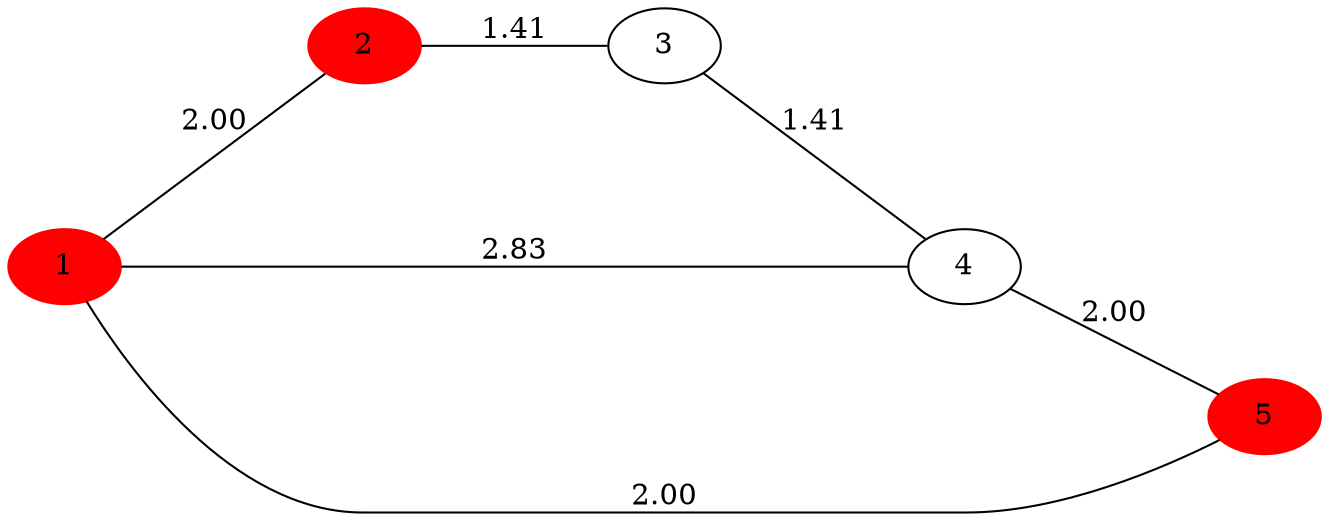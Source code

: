 graph graph_path4{
	rankdir =LR;
	ranksep = 0.8;
	nodesep = 0.8;
	1--2 [label="2.00"];
	1--4 [label="2.83"];
	1--5 [label="2.00"];
	2--3 [label="1.41"];
	3--4 [label="1.41"];
	4--5 [label="2.00"];
	2 [color="red",style=filled];
	1 [color="red",style=filled];
	5 [color="red",style=filled];
}